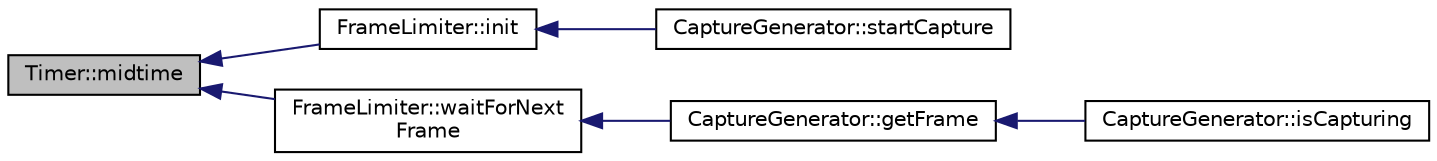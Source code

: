 digraph "Timer::midtime"
{
 // INTERACTIVE_SVG=YES
  edge [fontname="Helvetica",fontsize="10",labelfontname="Helvetica",labelfontsize="10"];
  node [fontname="Helvetica",fontsize="10",shape=record];
  rankdir="LR";
  Node1 [label="Timer::midtime",height=0.2,width=0.4,color="black", fillcolor="grey75", style="filled", fontcolor="black"];
  Node1 -> Node2 [dir="back",color="midnightblue",fontsize="10",style="solid",fontname="Helvetica"];
  Node2 [label="FrameLimiter::init",height=0.2,width=0.4,color="black", fillcolor="white", style="filled",URL="$df/d48/class_frame_limiter.html#aae4736d4e2ad8d0ca35685b8c8df0327"];
  Node2 -> Node3 [dir="back",color="midnightblue",fontsize="10",style="solid",fontname="Helvetica"];
  Node3 [label="CaptureGenerator::startCapture",height=0.2,width=0.4,color="black", fillcolor="white", style="filled",URL="$d8/d4a/class_capture_generator.html#a682aafb1488a9c26707ef03869e1efd4"];
  Node1 -> Node4 [dir="back",color="midnightblue",fontsize="10",style="solid",fontname="Helvetica"];
  Node4 [label="FrameLimiter::waitForNext\lFrame",height=0.2,width=0.4,color="black", fillcolor="white", style="filled",URL="$df/d48/class_frame_limiter.html#aca97eac575c670550cfe55c52941cde7"];
  Node4 -> Node5 [dir="back",color="midnightblue",fontsize="10",style="solid",fontname="Helvetica"];
  Node5 [label="CaptureGenerator::getFrame",height=0.2,width=0.4,color="black", fillcolor="white", style="filled",URL="$d8/d4a/class_capture_generator.html#a8246eacb575108d3049d53f6b5b89582"];
  Node5 -> Node6 [dir="back",color="midnightblue",fontsize="10",style="solid",fontname="Helvetica"];
  Node6 [label="CaptureGenerator::isCapturing",height=0.2,width=0.4,color="black", fillcolor="white", style="filled",URL="$d8/d4a/class_capture_generator.html#add12e8bde9e8156b1de4a71647228937"];
}
